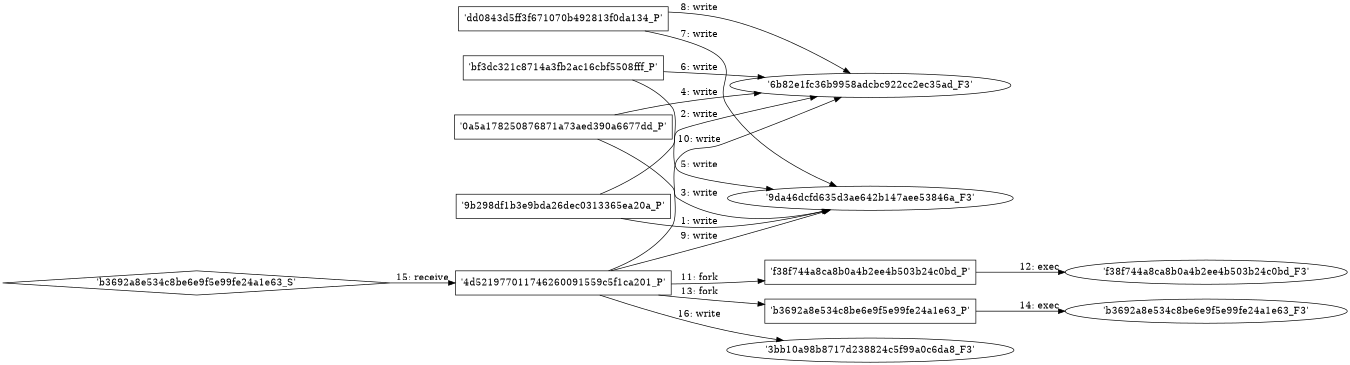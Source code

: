digraph "D:\Learning\Paper\apt\基于CTI的攻击预警\Dataset\攻击图\ASGfromALLCTI\Windows Defender ATP has protections for USB and removable devices.dot" {
rankdir="LR"
size="9"
fixedsize="false"
splines="true"
nodesep=0.3
ranksep=0
fontsize=10
overlap="scalexy"
engine= "neato"
	"'9da46dcfd635d3ae642b147aee53846a_F3'" [node_type=file shape=ellipse]
	"'9b298df1b3e9bda26dec0313365ea20a_P'" [node_type=Process shape=box]
	"'9b298df1b3e9bda26dec0313365ea20a_P'" -> "'9da46dcfd635d3ae642b147aee53846a_F3'" [label="1: write"]
	"'6b82e1fc36b9958adcbc922cc2ec35ad_F3'" [node_type=file shape=ellipse]
	"'9b298df1b3e9bda26dec0313365ea20a_P'" [node_type=Process shape=box]
	"'9b298df1b3e9bda26dec0313365ea20a_P'" -> "'6b82e1fc36b9958adcbc922cc2ec35ad_F3'" [label="2: write"]
	"'9da46dcfd635d3ae642b147aee53846a_F3'" [node_type=file shape=ellipse]
	"'0a5a178250876871a73aed390a6677dd_P'" [node_type=Process shape=box]
	"'0a5a178250876871a73aed390a6677dd_P'" -> "'9da46dcfd635d3ae642b147aee53846a_F3'" [label="3: write"]
	"'6b82e1fc36b9958adcbc922cc2ec35ad_F3'" [node_type=file shape=ellipse]
	"'0a5a178250876871a73aed390a6677dd_P'" [node_type=Process shape=box]
	"'0a5a178250876871a73aed390a6677dd_P'" -> "'6b82e1fc36b9958adcbc922cc2ec35ad_F3'" [label="4: write"]
	"'9da46dcfd635d3ae642b147aee53846a_F3'" [node_type=file shape=ellipse]
	"'bf3dc321c8714a3fb2ac16cbf5508fff_P'" [node_type=Process shape=box]
	"'bf3dc321c8714a3fb2ac16cbf5508fff_P'" -> "'9da46dcfd635d3ae642b147aee53846a_F3'" [label="5: write"]
	"'6b82e1fc36b9958adcbc922cc2ec35ad_F3'" [node_type=file shape=ellipse]
	"'bf3dc321c8714a3fb2ac16cbf5508fff_P'" [node_type=Process shape=box]
	"'bf3dc321c8714a3fb2ac16cbf5508fff_P'" -> "'6b82e1fc36b9958adcbc922cc2ec35ad_F3'" [label="6: write"]
	"'9da46dcfd635d3ae642b147aee53846a_F3'" [node_type=file shape=ellipse]
	"'dd0843d5ff3f671070b492813f0da134_P'" [node_type=Process shape=box]
	"'dd0843d5ff3f671070b492813f0da134_P'" -> "'9da46dcfd635d3ae642b147aee53846a_F3'" [label="7: write"]
	"'6b82e1fc36b9958adcbc922cc2ec35ad_F3'" [node_type=file shape=ellipse]
	"'dd0843d5ff3f671070b492813f0da134_P'" [node_type=Process shape=box]
	"'dd0843d5ff3f671070b492813f0da134_P'" -> "'6b82e1fc36b9958adcbc922cc2ec35ad_F3'" [label="8: write"]
	"'9da46dcfd635d3ae642b147aee53846a_F3'" [node_type=file shape=ellipse]
	"'4d521977011746260091559c5f1ca201_P'" [node_type=Process shape=box]
	"'4d521977011746260091559c5f1ca201_P'" -> "'9da46dcfd635d3ae642b147aee53846a_F3'" [label="9: write"]
	"'6b82e1fc36b9958adcbc922cc2ec35ad_F3'" [node_type=file shape=ellipse]
	"'4d521977011746260091559c5f1ca201_P'" [node_type=Process shape=box]
	"'4d521977011746260091559c5f1ca201_P'" -> "'6b82e1fc36b9958adcbc922cc2ec35ad_F3'" [label="10: write"]
	"'4d521977011746260091559c5f1ca201_P'" [node_type=Process shape=box]
	"'f38f744a8ca8b0a4b2ee4b503b24c0bd_P'" [node_type=Process shape=box]
	"'4d521977011746260091559c5f1ca201_P'" -> "'f38f744a8ca8b0a4b2ee4b503b24c0bd_P'" [label="11: fork"]
	"'f38f744a8ca8b0a4b2ee4b503b24c0bd_P'" [node_type=Process shape=box]
	"'f38f744a8ca8b0a4b2ee4b503b24c0bd_F3'" [node_type=File shape=ellipse]
	"'f38f744a8ca8b0a4b2ee4b503b24c0bd_P'" -> "'f38f744a8ca8b0a4b2ee4b503b24c0bd_F3'" [label="12: exec"]
	"'4d521977011746260091559c5f1ca201_P'" [node_type=Process shape=box]
	"'b3692a8e534c8be6e9f5e99fe24a1e63_P'" [node_type=Process shape=box]
	"'4d521977011746260091559c5f1ca201_P'" -> "'b3692a8e534c8be6e9f5e99fe24a1e63_P'" [label="13: fork"]
	"'b3692a8e534c8be6e9f5e99fe24a1e63_P'" [node_type=Process shape=box]
	"'b3692a8e534c8be6e9f5e99fe24a1e63_F3'" [node_type=File shape=ellipse]
	"'b3692a8e534c8be6e9f5e99fe24a1e63_P'" -> "'b3692a8e534c8be6e9f5e99fe24a1e63_F3'" [label="14: exec"]
	"'4d521977011746260091559c5f1ca201_P'" [node_type=Process shape=box]
	"'b3692a8e534c8be6e9f5e99fe24a1e63_S'" [node_type=Socket shape=diamond]
	"'b3692a8e534c8be6e9f5e99fe24a1e63_S'" -> "'4d521977011746260091559c5f1ca201_P'" [label="15: receive"]
	"'3bb10a98b8717d238824c5f99a0c6da8_F3'" [node_type=file shape=ellipse]
	"'4d521977011746260091559c5f1ca201_P'" [node_type=Process shape=box]
	"'4d521977011746260091559c5f1ca201_P'" -> "'3bb10a98b8717d238824c5f99a0c6da8_F3'" [label="16: write"]
}
